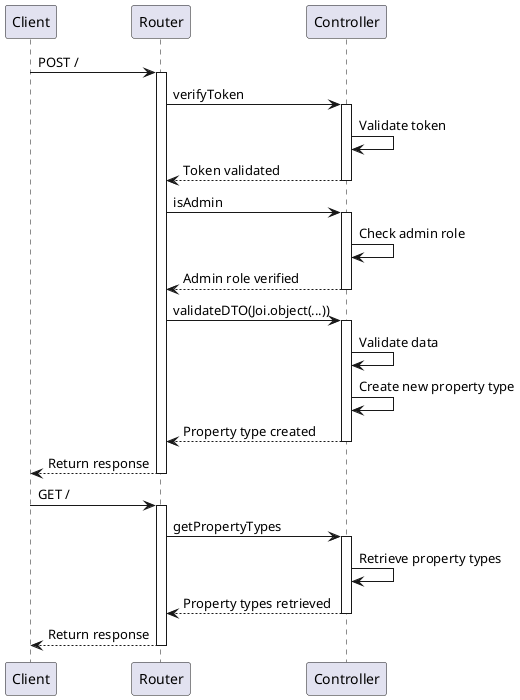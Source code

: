 @startuml
participant Client
participant Router
participant Controller

Client -> Router: POST /
activate Router
Router -> Controller: verifyToken
activate Controller
Controller -> Controller: Validate token
Controller --> Router: Token validated
deactivate Controller
Router -> Controller: isAdmin
activate Controller
Controller -> Controller: Check admin role
Controller --> Router: Admin role verified
deactivate Controller
Router -> Controller: validateDTO(Joi.object(...))
activate Controller
Controller -> Controller: Validate data
Controller -> Controller: Create new property type
Controller --> Router: Property type created
deactivate Controller
Router --> Client: Return response
deactivate Router

Client -> Router: GET /
activate Router
Router -> Controller: getPropertyTypes
activate Controller
Controller -> Controller: Retrieve property types
Controller --> Router: Property types retrieved
deactivate Controller
Router --> Client: Return response
deactivate Router
@enduml